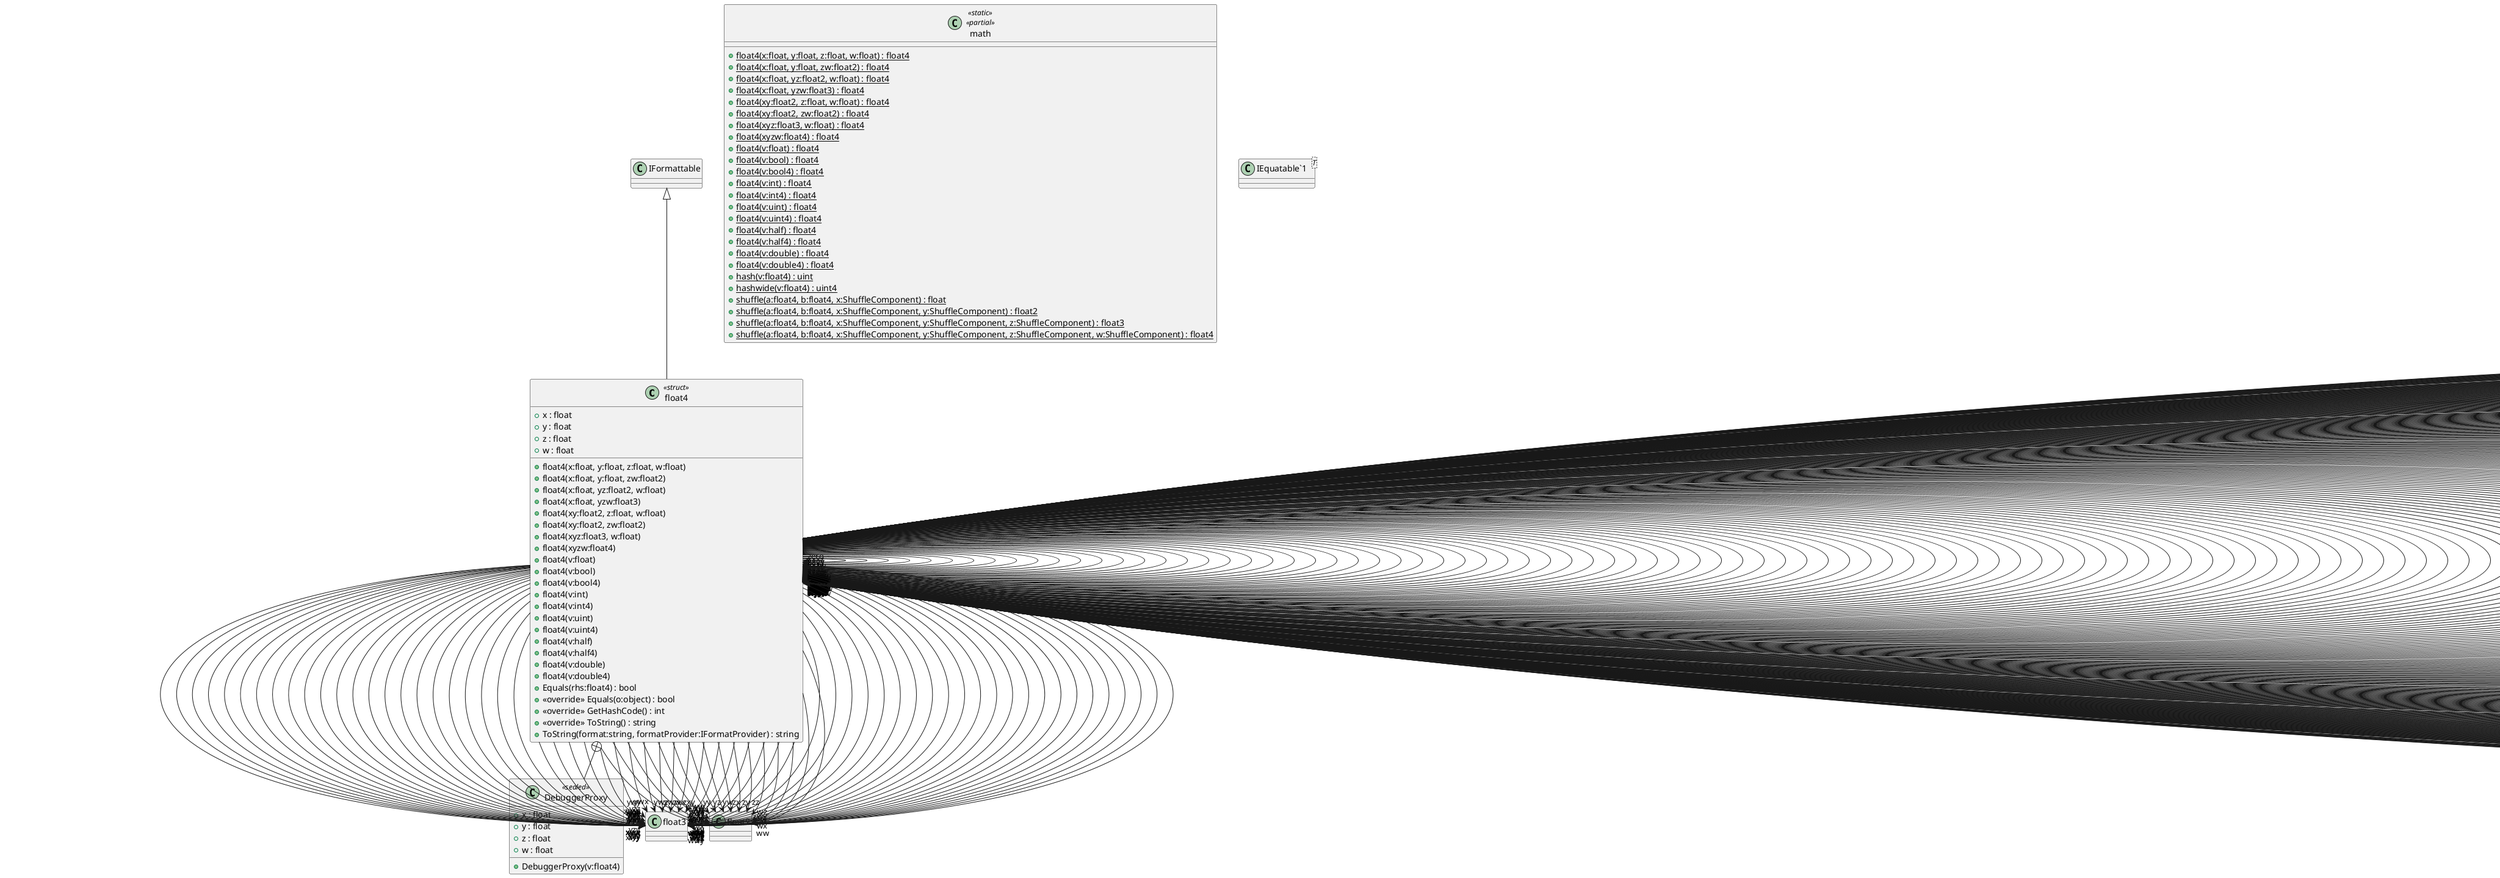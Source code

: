 @startuml
class float4 <<struct>> {
    + x : float
    + y : float
    + z : float
    + w : float
    + float4(x:float, y:float, z:float, w:float)
    + float4(x:float, y:float, zw:float2)
    + float4(x:float, yz:float2, w:float)
    + float4(x:float, yzw:float3)
    + float4(xy:float2, z:float, w:float)
    + float4(xy:float2, zw:float2)
    + float4(xyz:float3, w:float)
    + float4(xyzw:float4)
    + float4(v:float)
    + float4(v:bool)
    + float4(v:bool4)
    + float4(v:int)
    + float4(v:int4)
    + float4(v:uint)
    + float4(v:uint4)
    + float4(v:half)
    + float4(v:half4)
    + float4(v:double)
    + float4(v:double4)
    + Equals(rhs:float4) : bool
    + <<override>> Equals(o:object) : bool
    + <<override>> GetHashCode() : int
    + <<override>> ToString() : string
    + ToString(format:string, formatProvider:IFormatProvider) : string
}
class math <<static>> <<partial>> {
    + {static} float4(x:float, y:float, z:float, w:float) : float4
    + {static} float4(x:float, y:float, zw:float2) : float4
    + {static} float4(x:float, yz:float2, w:float) : float4
    + {static} float4(x:float, yzw:float3) : float4
    + {static} float4(xy:float2, z:float, w:float) : float4
    + {static} float4(xy:float2, zw:float2) : float4
    + {static} float4(xyz:float3, w:float) : float4
    + {static} float4(xyzw:float4) : float4
    + {static} float4(v:float) : float4
    + {static} float4(v:bool) : float4
    + {static} float4(v:bool4) : float4
    + {static} float4(v:int) : float4
    + {static} float4(v:int4) : float4
    + {static} float4(v:uint) : float4
    + {static} float4(v:uint4) : float4
    + {static} float4(v:half) : float4
    + {static} float4(v:half4) : float4
    + {static} float4(v:double) : float4
    + {static} float4(v:double4) : float4
    + {static} hash(v:float4) : uint
    + {static} hashwide(v:float4) : uint4
    + {static} shuffle(a:float4, b:float4, x:ShuffleComponent) : float
    + {static} shuffle(a:float4, b:float4, x:ShuffleComponent, y:ShuffleComponent) : float2
    + {static} shuffle(a:float4, b:float4, x:ShuffleComponent, y:ShuffleComponent, z:ShuffleComponent) : float3
    + {static} shuffle(a:float4, b:float4, x:ShuffleComponent, y:ShuffleComponent, z:ShuffleComponent, w:ShuffleComponent) : float4
}
class "IEquatable`1"<T> {
}
class DebuggerProxy <<sealed>> {
    + x : float
    + y : float
    + z : float
    + w : float
    + DebuggerProxy(v:float4)
}
IFormattable <|-- float4
float4 --> "zero" float4
float4 --> "xxxx" float4
float4 --> "xxxy" float4
float4 --> "xxxz" float4
float4 --> "xxxw" float4
float4 --> "xxyx" float4
float4 --> "xxyy" float4
float4 --> "xxyz" float4
float4 --> "xxyw" float4
float4 --> "xxzx" float4
float4 --> "xxzy" float4
float4 --> "xxzz" float4
float4 --> "xxzw" float4
float4 --> "xxwx" float4
float4 --> "xxwy" float4
float4 --> "xxwz" float4
float4 --> "xxww" float4
float4 --> "xyxx" float4
float4 --> "xyxy" float4
float4 --> "xyxz" float4
float4 --> "xyxw" float4
float4 --> "xyyx" float4
float4 --> "xyyy" float4
float4 --> "xyyz" float4
float4 --> "xyyw" float4
float4 --> "xyzx" float4
float4 --> "xyzy" float4
float4 --> "xyzz" float4
float4 --> "xyzw" float4
float4 --> "xywx" float4
float4 --> "xywy" float4
float4 --> "xywz" float4
float4 --> "xyww" float4
float4 --> "xzxx" float4
float4 --> "xzxy" float4
float4 --> "xzxz" float4
float4 --> "xzxw" float4
float4 --> "xzyx" float4
float4 --> "xzyy" float4
float4 --> "xzyz" float4
float4 --> "xzyw" float4
float4 --> "xzzx" float4
float4 --> "xzzy" float4
float4 --> "xzzz" float4
float4 --> "xzzw" float4
float4 --> "xzwx" float4
float4 --> "xzwy" float4
float4 --> "xzwz" float4
float4 --> "xzww" float4
float4 --> "xwxx" float4
float4 --> "xwxy" float4
float4 --> "xwxz" float4
float4 --> "xwxw" float4
float4 --> "xwyx" float4
float4 --> "xwyy" float4
float4 --> "xwyz" float4
float4 --> "xwyw" float4
float4 --> "xwzx" float4
float4 --> "xwzy" float4
float4 --> "xwzz" float4
float4 --> "xwzw" float4
float4 --> "xwwx" float4
float4 --> "xwwy" float4
float4 --> "xwwz" float4
float4 --> "xwww" float4
float4 --> "yxxx" float4
float4 --> "yxxy" float4
float4 --> "yxxz" float4
float4 --> "yxxw" float4
float4 --> "yxyx" float4
float4 --> "yxyy" float4
float4 --> "yxyz" float4
float4 --> "yxyw" float4
float4 --> "yxzx" float4
float4 --> "yxzy" float4
float4 --> "yxzz" float4
float4 --> "yxzw" float4
float4 --> "yxwx" float4
float4 --> "yxwy" float4
float4 --> "yxwz" float4
float4 --> "yxww" float4
float4 --> "yyxx" float4
float4 --> "yyxy" float4
float4 --> "yyxz" float4
float4 --> "yyxw" float4
float4 --> "yyyx" float4
float4 --> "yyyy" float4
float4 --> "yyyz" float4
float4 --> "yyyw" float4
float4 --> "yyzx" float4
float4 --> "yyzy" float4
float4 --> "yyzz" float4
float4 --> "yyzw" float4
float4 --> "yywx" float4
float4 --> "yywy" float4
float4 --> "yywz" float4
float4 --> "yyww" float4
float4 --> "yzxx" float4
float4 --> "yzxy" float4
float4 --> "yzxz" float4
float4 --> "yzxw" float4
float4 --> "yzyx" float4
float4 --> "yzyy" float4
float4 --> "yzyz" float4
float4 --> "yzyw" float4
float4 --> "yzzx" float4
float4 --> "yzzy" float4
float4 --> "yzzz" float4
float4 --> "yzzw" float4
float4 --> "yzwx" float4
float4 --> "yzwy" float4
float4 --> "yzwz" float4
float4 --> "yzww" float4
float4 --> "ywxx" float4
float4 --> "ywxy" float4
float4 --> "ywxz" float4
float4 --> "ywxw" float4
float4 --> "ywyx" float4
float4 --> "ywyy" float4
float4 --> "ywyz" float4
float4 --> "ywyw" float4
float4 --> "ywzx" float4
float4 --> "ywzy" float4
float4 --> "ywzz" float4
float4 --> "ywzw" float4
float4 --> "ywwx" float4
float4 --> "ywwy" float4
float4 --> "ywwz" float4
float4 --> "ywww" float4
float4 --> "zxxx" float4
float4 --> "zxxy" float4
float4 --> "zxxz" float4
float4 --> "zxxw" float4
float4 --> "zxyx" float4
float4 --> "zxyy" float4
float4 --> "zxyz" float4
float4 --> "zxyw" float4
float4 --> "zxzx" float4
float4 --> "zxzy" float4
float4 --> "zxzz" float4
float4 --> "zxzw" float4
float4 --> "zxwx" float4
float4 --> "zxwy" float4
float4 --> "zxwz" float4
float4 --> "zxww" float4
float4 --> "zyxx" float4
float4 --> "zyxy" float4
float4 --> "zyxz" float4
float4 --> "zyxw" float4
float4 --> "zyyx" float4
float4 --> "zyyy" float4
float4 --> "zyyz" float4
float4 --> "zyyw" float4
float4 --> "zyzx" float4
float4 --> "zyzy" float4
float4 --> "zyzz" float4
float4 --> "zyzw" float4
float4 --> "zywx" float4
float4 --> "zywy" float4
float4 --> "zywz" float4
float4 --> "zyww" float4
float4 --> "zzxx" float4
float4 --> "zzxy" float4
float4 --> "zzxz" float4
float4 --> "zzxw" float4
float4 --> "zzyx" float4
float4 --> "zzyy" float4
float4 --> "zzyz" float4
float4 --> "zzyw" float4
float4 --> "zzzx" float4
float4 --> "zzzy" float4
float4 --> "zzzz" float4
float4 --> "zzzw" float4
float4 --> "zzwx" float4
float4 --> "zzwy" float4
float4 --> "zzwz" float4
float4 --> "zzww" float4
float4 --> "zwxx" float4
float4 --> "zwxy" float4
float4 --> "zwxz" float4
float4 --> "zwxw" float4
float4 --> "zwyx" float4
float4 --> "zwyy" float4
float4 --> "zwyz" float4
float4 --> "zwyw" float4
float4 --> "zwzx" float4
float4 --> "zwzy" float4
float4 --> "zwzz" float4
float4 --> "zwzw" float4
float4 --> "zwwx" float4
float4 --> "zwwy" float4
float4 --> "zwwz" float4
float4 --> "zwww" float4
float4 --> "wxxx" float4
float4 --> "wxxy" float4
float4 --> "wxxz" float4
float4 --> "wxxw" float4
float4 --> "wxyx" float4
float4 --> "wxyy" float4
float4 --> "wxyz" float4
float4 --> "wxyw" float4
float4 --> "wxzx" float4
float4 --> "wxzy" float4
float4 --> "wxzz" float4
float4 --> "wxzw" float4
float4 --> "wxwx" float4
float4 --> "wxwy" float4
float4 --> "wxwz" float4
float4 --> "wxww" float4
float4 --> "wyxx" float4
float4 --> "wyxy" float4
float4 --> "wyxz" float4
float4 --> "wyxw" float4
float4 --> "wyyx" float4
float4 --> "wyyy" float4
float4 --> "wyyz" float4
float4 --> "wyyw" float4
float4 --> "wyzx" float4
float4 --> "wyzy" float4
float4 --> "wyzz" float4
float4 --> "wyzw" float4
float4 --> "wywx" float4
float4 --> "wywy" float4
float4 --> "wywz" float4
float4 --> "wyww" float4
float4 --> "wzxx" float4
float4 --> "wzxy" float4
float4 --> "wzxz" float4
float4 --> "wzxw" float4
float4 --> "wzyx" float4
float4 --> "wzyy" float4
float4 --> "wzyz" float4
float4 --> "wzyw" float4
float4 --> "wzzx" float4
float4 --> "wzzy" float4
float4 --> "wzzz" float4
float4 --> "wzzw" float4
float4 --> "wzwx" float4
float4 --> "wzwy" float4
float4 --> "wzwz" float4
float4 --> "wzww" float4
float4 --> "wwxx" float4
float4 --> "wwxy" float4
float4 --> "wwxz" float4
float4 --> "wwxw" float4
float4 --> "wwyx" float4
float4 --> "wwyy" float4
float4 --> "wwyz" float4
float4 --> "wwyw" float4
float4 --> "wwzx" float4
float4 --> "wwzy" float4
float4 --> "wwzz" float4
float4 --> "wwzw" float4
float4 --> "wwwx" float4
float4 --> "wwwy" float4
float4 --> "wwwz" float4
float4 --> "wwww" float4
float4 --> "xxx" float3
float4 --> "xxy" float3
float4 --> "xxz" float3
float4 --> "xxw" float3
float4 --> "xyx" float3
float4 --> "xyy" float3
float4 --> "xyz" float3
float4 --> "xyw" float3
float4 --> "xzx" float3
float4 --> "xzy" float3
float4 --> "xzz" float3
float4 --> "xzw" float3
float4 --> "xwx" float3
float4 --> "xwy" float3
float4 --> "xwz" float3
float4 --> "xww" float3
float4 --> "yxx" float3
float4 --> "yxy" float3
float4 --> "yxz" float3
float4 --> "yxw" float3
float4 --> "yyx" float3
float4 --> "yyy" float3
float4 --> "yyz" float3
float4 --> "yyw" float3
float4 --> "yzx" float3
float4 --> "yzy" float3
float4 --> "yzz" float3
float4 --> "yzw" float3
float4 --> "ywx" float3
float4 --> "ywy" float3
float4 --> "ywz" float3
float4 --> "yww" float3
float4 --> "zxx" float3
float4 --> "zxy" float3
float4 --> "zxz" float3
float4 --> "zxw" float3
float4 --> "zyx" float3
float4 --> "zyy" float3
float4 --> "zyz" float3
float4 --> "zyw" float3
float4 --> "zzx" float3
float4 --> "zzy" float3
float4 --> "zzz" float3
float4 --> "zzw" float3
float4 --> "zwx" float3
float4 --> "zwy" float3
float4 --> "zwz" float3
float4 --> "zww" float3
float4 --> "wxx" float3
float4 --> "wxy" float3
float4 --> "wxz" float3
float4 --> "wxw" float3
float4 --> "wyx" float3
float4 --> "wyy" float3
float4 --> "wyz" float3
float4 --> "wyw" float3
float4 --> "wzx" float3
float4 --> "wzy" float3
float4 --> "wzz" float3
float4 --> "wzw" float3
float4 --> "wwx" float3
float4 --> "wwy" float3
float4 --> "wwz" float3
float4 --> "www" float3
float4 --> "xx" float2
float4 --> "xy" float2
float4 --> "xz" float2
float4 --> "xw" float2
float4 --> "yx" float2
float4 --> "yy" float2
float4 --> "yz" float2
float4 --> "yw" float2
float4 --> "zx" float2
float4 --> "zy" float2
float4 --> "zz" float2
float4 --> "zw" float2
float4 --> "wx" float2
float4 --> "wy" float2
float4 --> "wz" float2
float4 --> "ww" float2
float4 +-- DebuggerProxy
@enduml
